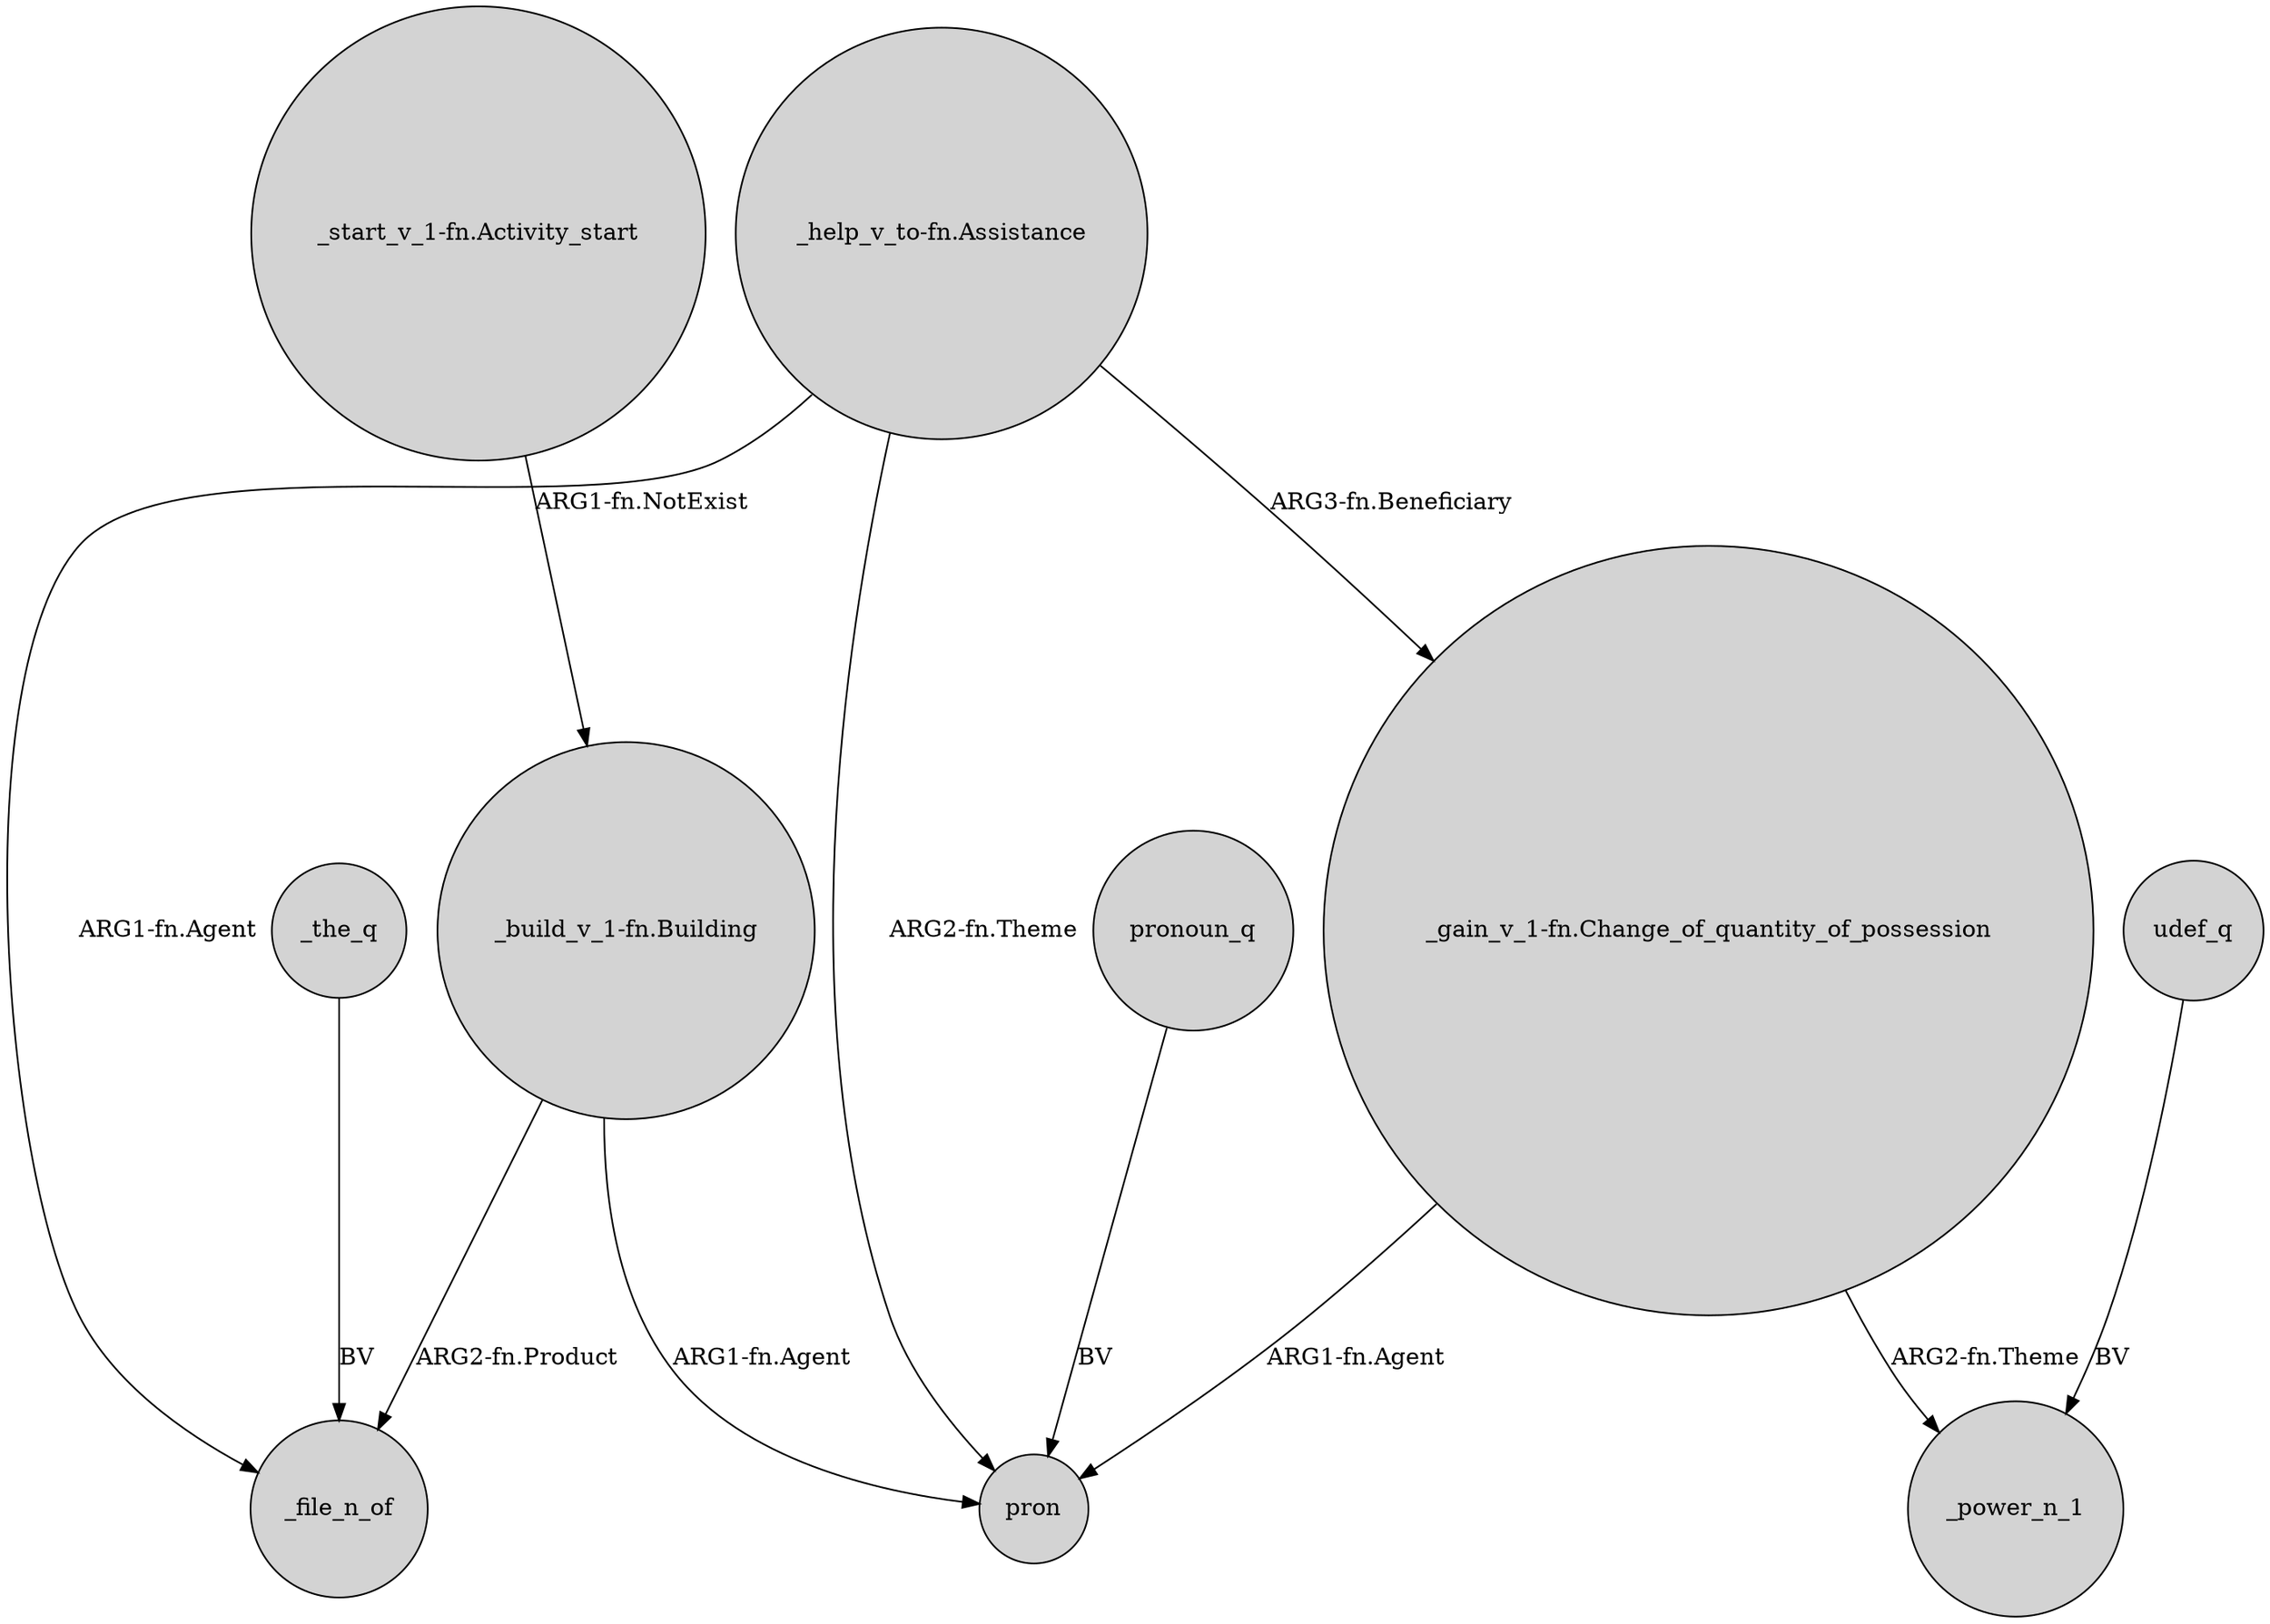 digraph {
	node [shape=circle style=filled]
	"_help_v_to-fn.Assistance" -> "_gain_v_1-fn.Change_of_quantity_of_possession" [label="ARG3-fn.Beneficiary"]
	"_start_v_1-fn.Activity_start" -> "_build_v_1-fn.Building" [label="ARG1-fn.NotExist"]
	_the_q -> _file_n_of [label=BV]
	"_build_v_1-fn.Building" -> _file_n_of [label="ARG2-fn.Product"]
	"_gain_v_1-fn.Change_of_quantity_of_possession" -> pron [label="ARG1-fn.Agent"]
	udef_q -> _power_n_1 [label=BV]
	"_build_v_1-fn.Building" -> pron [label="ARG1-fn.Agent"]
	"_gain_v_1-fn.Change_of_quantity_of_possession" -> _power_n_1 [label="ARG2-fn.Theme"]
	"_help_v_to-fn.Assistance" -> pron [label="ARG2-fn.Theme"]
	"_help_v_to-fn.Assistance" -> _file_n_of [label="ARG1-fn.Agent"]
	pronoun_q -> pron [label=BV]
}
